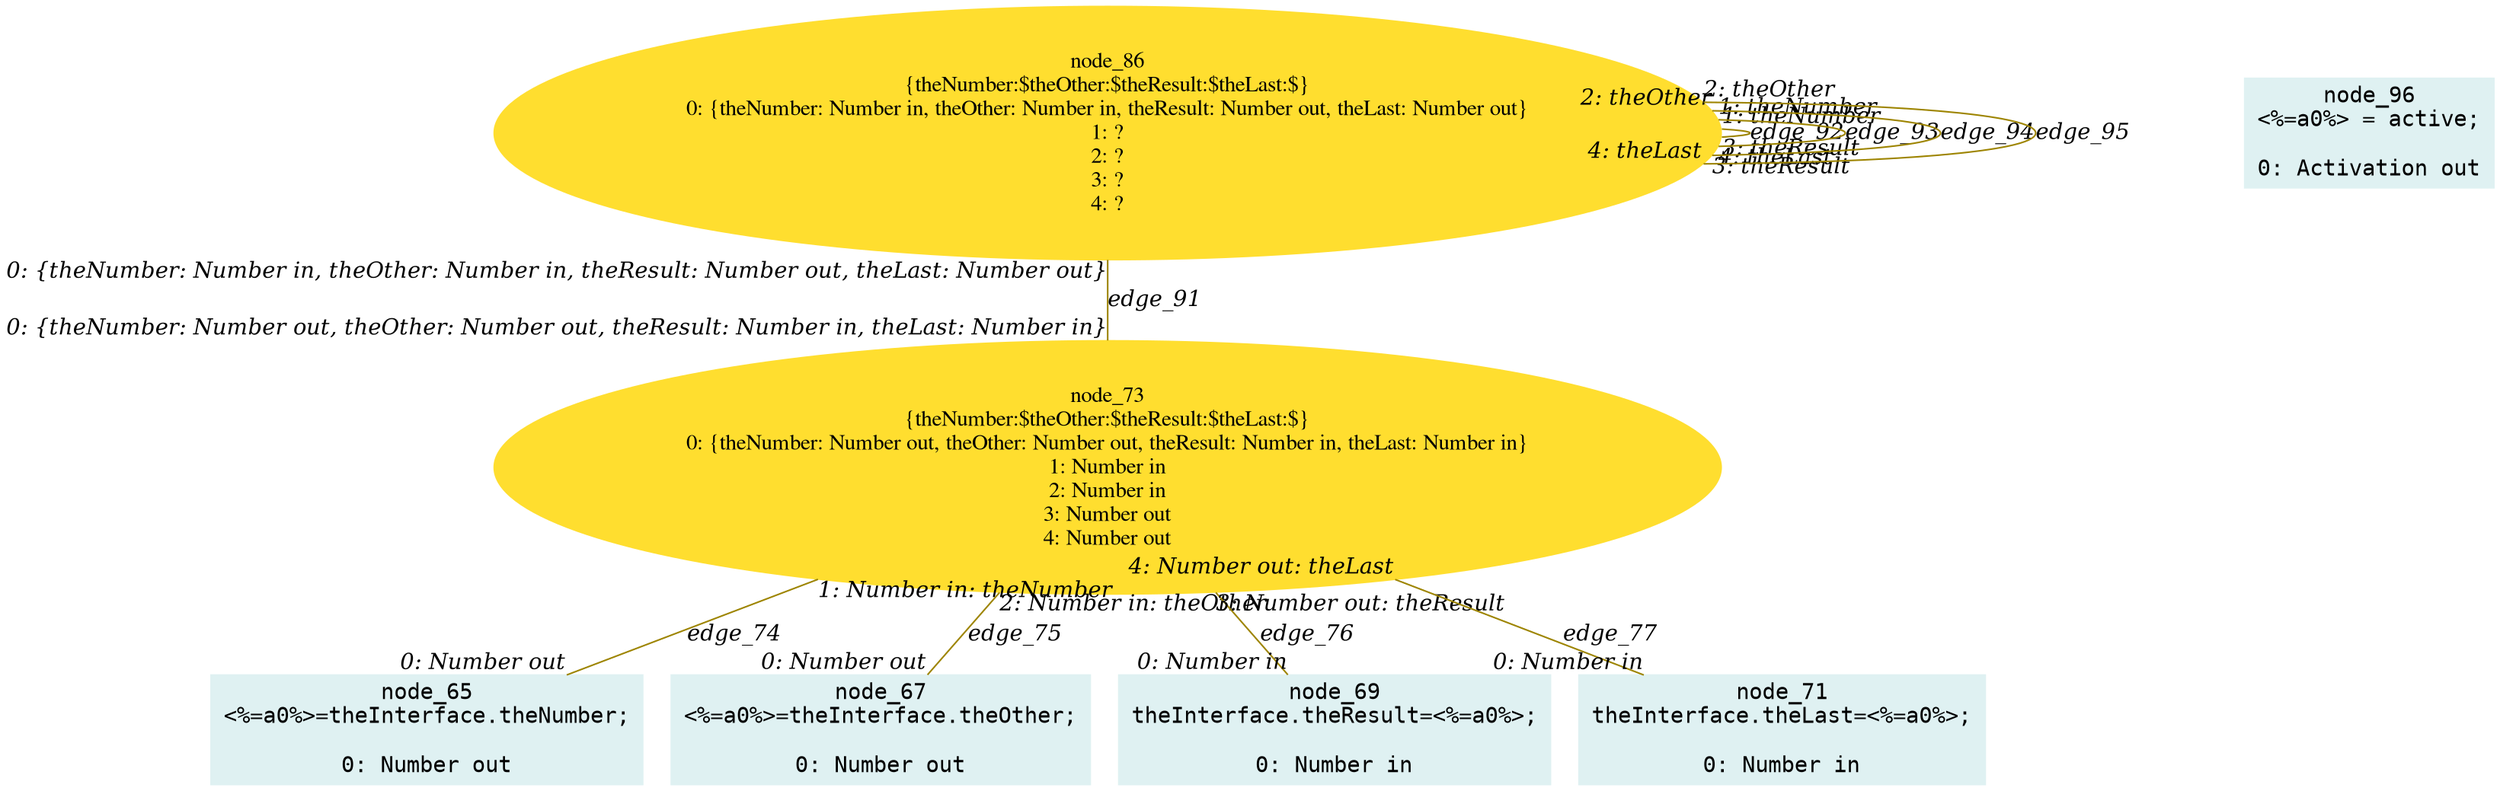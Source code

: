 digraph g{node_65 [shape="box", style="filled", color="#dff1f2", fontname="Courier", label="node_65
<%=a0%>=theInterface.theNumber;

0: Number out" ]
node_67 [shape="box", style="filled", color="#dff1f2", fontname="Courier", label="node_67
<%=a0%>=theInterface.theOther;

0: Number out" ]
node_69 [shape="box", style="filled", color="#dff1f2", fontname="Courier", label="node_69
theInterface.theResult=<%=a0%>;

0: Number in" ]
node_71 [shape="box", style="filled", color="#dff1f2", fontname="Courier", label="node_71
theInterface.theLast=<%=a0%>;

0: Number in" ]
node_73 [shape="ellipse", style="filled", color="#ffde2f", fontname="Times", label="node_73
{theNumber:$theOther:$theResult:$theLast:$}
0: {theNumber: Number out, theOther: Number out, theResult: Number in, theLast: Number in}
1: Number in
2: Number in
3: Number out
4: Number out" ]
node_86 [shape="ellipse", style="filled", color="#ffde2f", fontname="Times", label="node_86
{theNumber:$theOther:$theResult:$theLast:$}
0: {theNumber: Number in, theOther: Number in, theResult: Number out, theLast: Number out}
1: ?
2: ?
3: ?
4: ?" ]
node_96 [shape="box", style="filled", color="#dff1f2", fontname="Courier", label="node_96
<%=a0%> = active;

0: Activation out" ]
node_73 -> node_65 [dir=none, arrowHead=none, fontname="Times-Italic", arrowsize=1, color="#9d8400", label="edge_74",  headlabel="0: Number out", taillabel="1: Number in: theNumber" ]
node_73 -> node_67 [dir=none, arrowHead=none, fontname="Times-Italic", arrowsize=1, color="#9d8400", label="edge_75",  headlabel="0: Number out", taillabel="2: Number in: theOther" ]
node_73 -> node_69 [dir=none, arrowHead=none, fontname="Times-Italic", arrowsize=1, color="#9d8400", label="edge_76",  headlabel="0: Number in", taillabel="3: Number out: theResult" ]
node_73 -> node_71 [dir=none, arrowHead=none, fontname="Times-Italic", arrowsize=1, color="#9d8400", label="edge_77",  headlabel="0: Number in", taillabel="4: Number out: theLast" ]
node_86 -> node_73 [dir=none, arrowHead=none, fontname="Times-Italic", arrowsize=1, color="#9d8400", label="edge_91",  headlabel="0: {theNumber: Number out, theOther: Number out, theResult: Number in, theLast: Number in}", taillabel="0: {theNumber: Number in, theOther: Number in, theResult: Number out, theLast: Number out}" ]
node_86 -> node_86 [dir=none, arrowHead=none, fontname="Times-Italic", arrowsize=1, color="#9d8400", label="edge_92",  headlabel="3: theResult", taillabel="1: theNumber" ]
node_86 -> node_86 [dir=none, arrowHead=none, fontname="Times-Italic", arrowsize=1, color="#9d8400", label="edge_93",  headlabel="4: theLast", taillabel="1: theNumber" ]
node_86 -> node_86 [dir=none, arrowHead=none, fontname="Times-Italic", arrowsize=1, color="#9d8400", label="edge_94",  headlabel="3: theResult", taillabel="2: theOther" ]
node_86 -> node_86 [dir=none, arrowHead=none, fontname="Times-Italic", arrowsize=1, color="#9d8400", label="edge_95",  headlabel="4: theLast", taillabel="2: theOther" ]
}